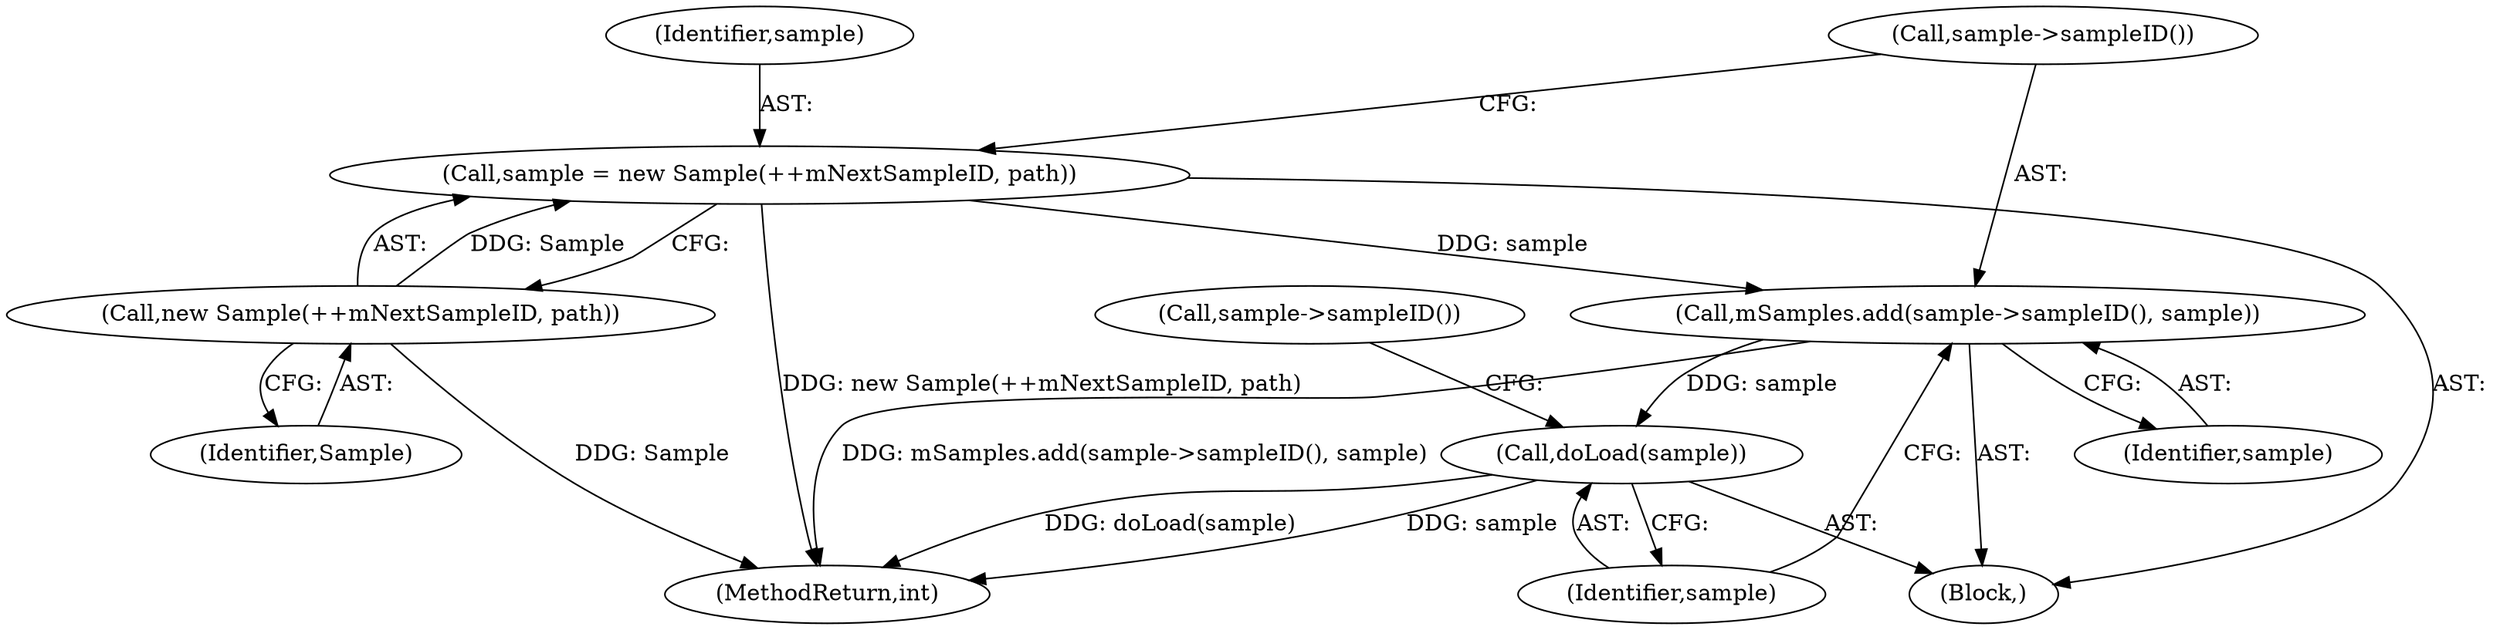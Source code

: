 digraph "1_Android_19c47afbc402542720ddd280e1bbde3b2277b586_0@del" {
"1000114" [label="(Call,mSamples.add(sample->sampleID(), sample))"];
"1000110" [label="(Call,sample = new Sample(++mNextSampleID, path))"];
"1000112" [label="(Call,new Sample(++mNextSampleID, path))"];
"1000117" [label="(Call,doLoad(sample))"];
"1000121" [label="(MethodReturn,int)"];
"1000111" [label="(Identifier,sample)"];
"1000110" [label="(Call,sample = new Sample(++mNextSampleID, path))"];
"1000116" [label="(Identifier,sample)"];
"1000115" [label="(Call,sample->sampleID())"];
"1000112" [label="(Call,new Sample(++mNextSampleID, path))"];
"1000113" [label="(Identifier,Sample)"];
"1000103" [label="(Block,)"];
"1000114" [label="(Call,mSamples.add(sample->sampleID(), sample))"];
"1000120" [label="(Call,sample->sampleID())"];
"1000118" [label="(Identifier,sample)"];
"1000117" [label="(Call,doLoad(sample))"];
"1000114" -> "1000103"  [label="AST: "];
"1000114" -> "1000116"  [label="CFG: "];
"1000115" -> "1000114"  [label="AST: "];
"1000116" -> "1000114"  [label="AST: "];
"1000118" -> "1000114"  [label="CFG: "];
"1000114" -> "1000121"  [label="DDG: mSamples.add(sample->sampleID(), sample)"];
"1000110" -> "1000114"  [label="DDG: sample"];
"1000114" -> "1000117"  [label="DDG: sample"];
"1000110" -> "1000103"  [label="AST: "];
"1000110" -> "1000112"  [label="CFG: "];
"1000111" -> "1000110"  [label="AST: "];
"1000112" -> "1000110"  [label="AST: "];
"1000115" -> "1000110"  [label="CFG: "];
"1000110" -> "1000121"  [label="DDG: new Sample(++mNextSampleID, path)"];
"1000112" -> "1000110"  [label="DDG: Sample"];
"1000112" -> "1000113"  [label="CFG: "];
"1000113" -> "1000112"  [label="AST: "];
"1000112" -> "1000121"  [label="DDG: Sample"];
"1000117" -> "1000103"  [label="AST: "];
"1000117" -> "1000118"  [label="CFG: "];
"1000118" -> "1000117"  [label="AST: "];
"1000120" -> "1000117"  [label="CFG: "];
"1000117" -> "1000121"  [label="DDG: doLoad(sample)"];
"1000117" -> "1000121"  [label="DDG: sample"];
}
